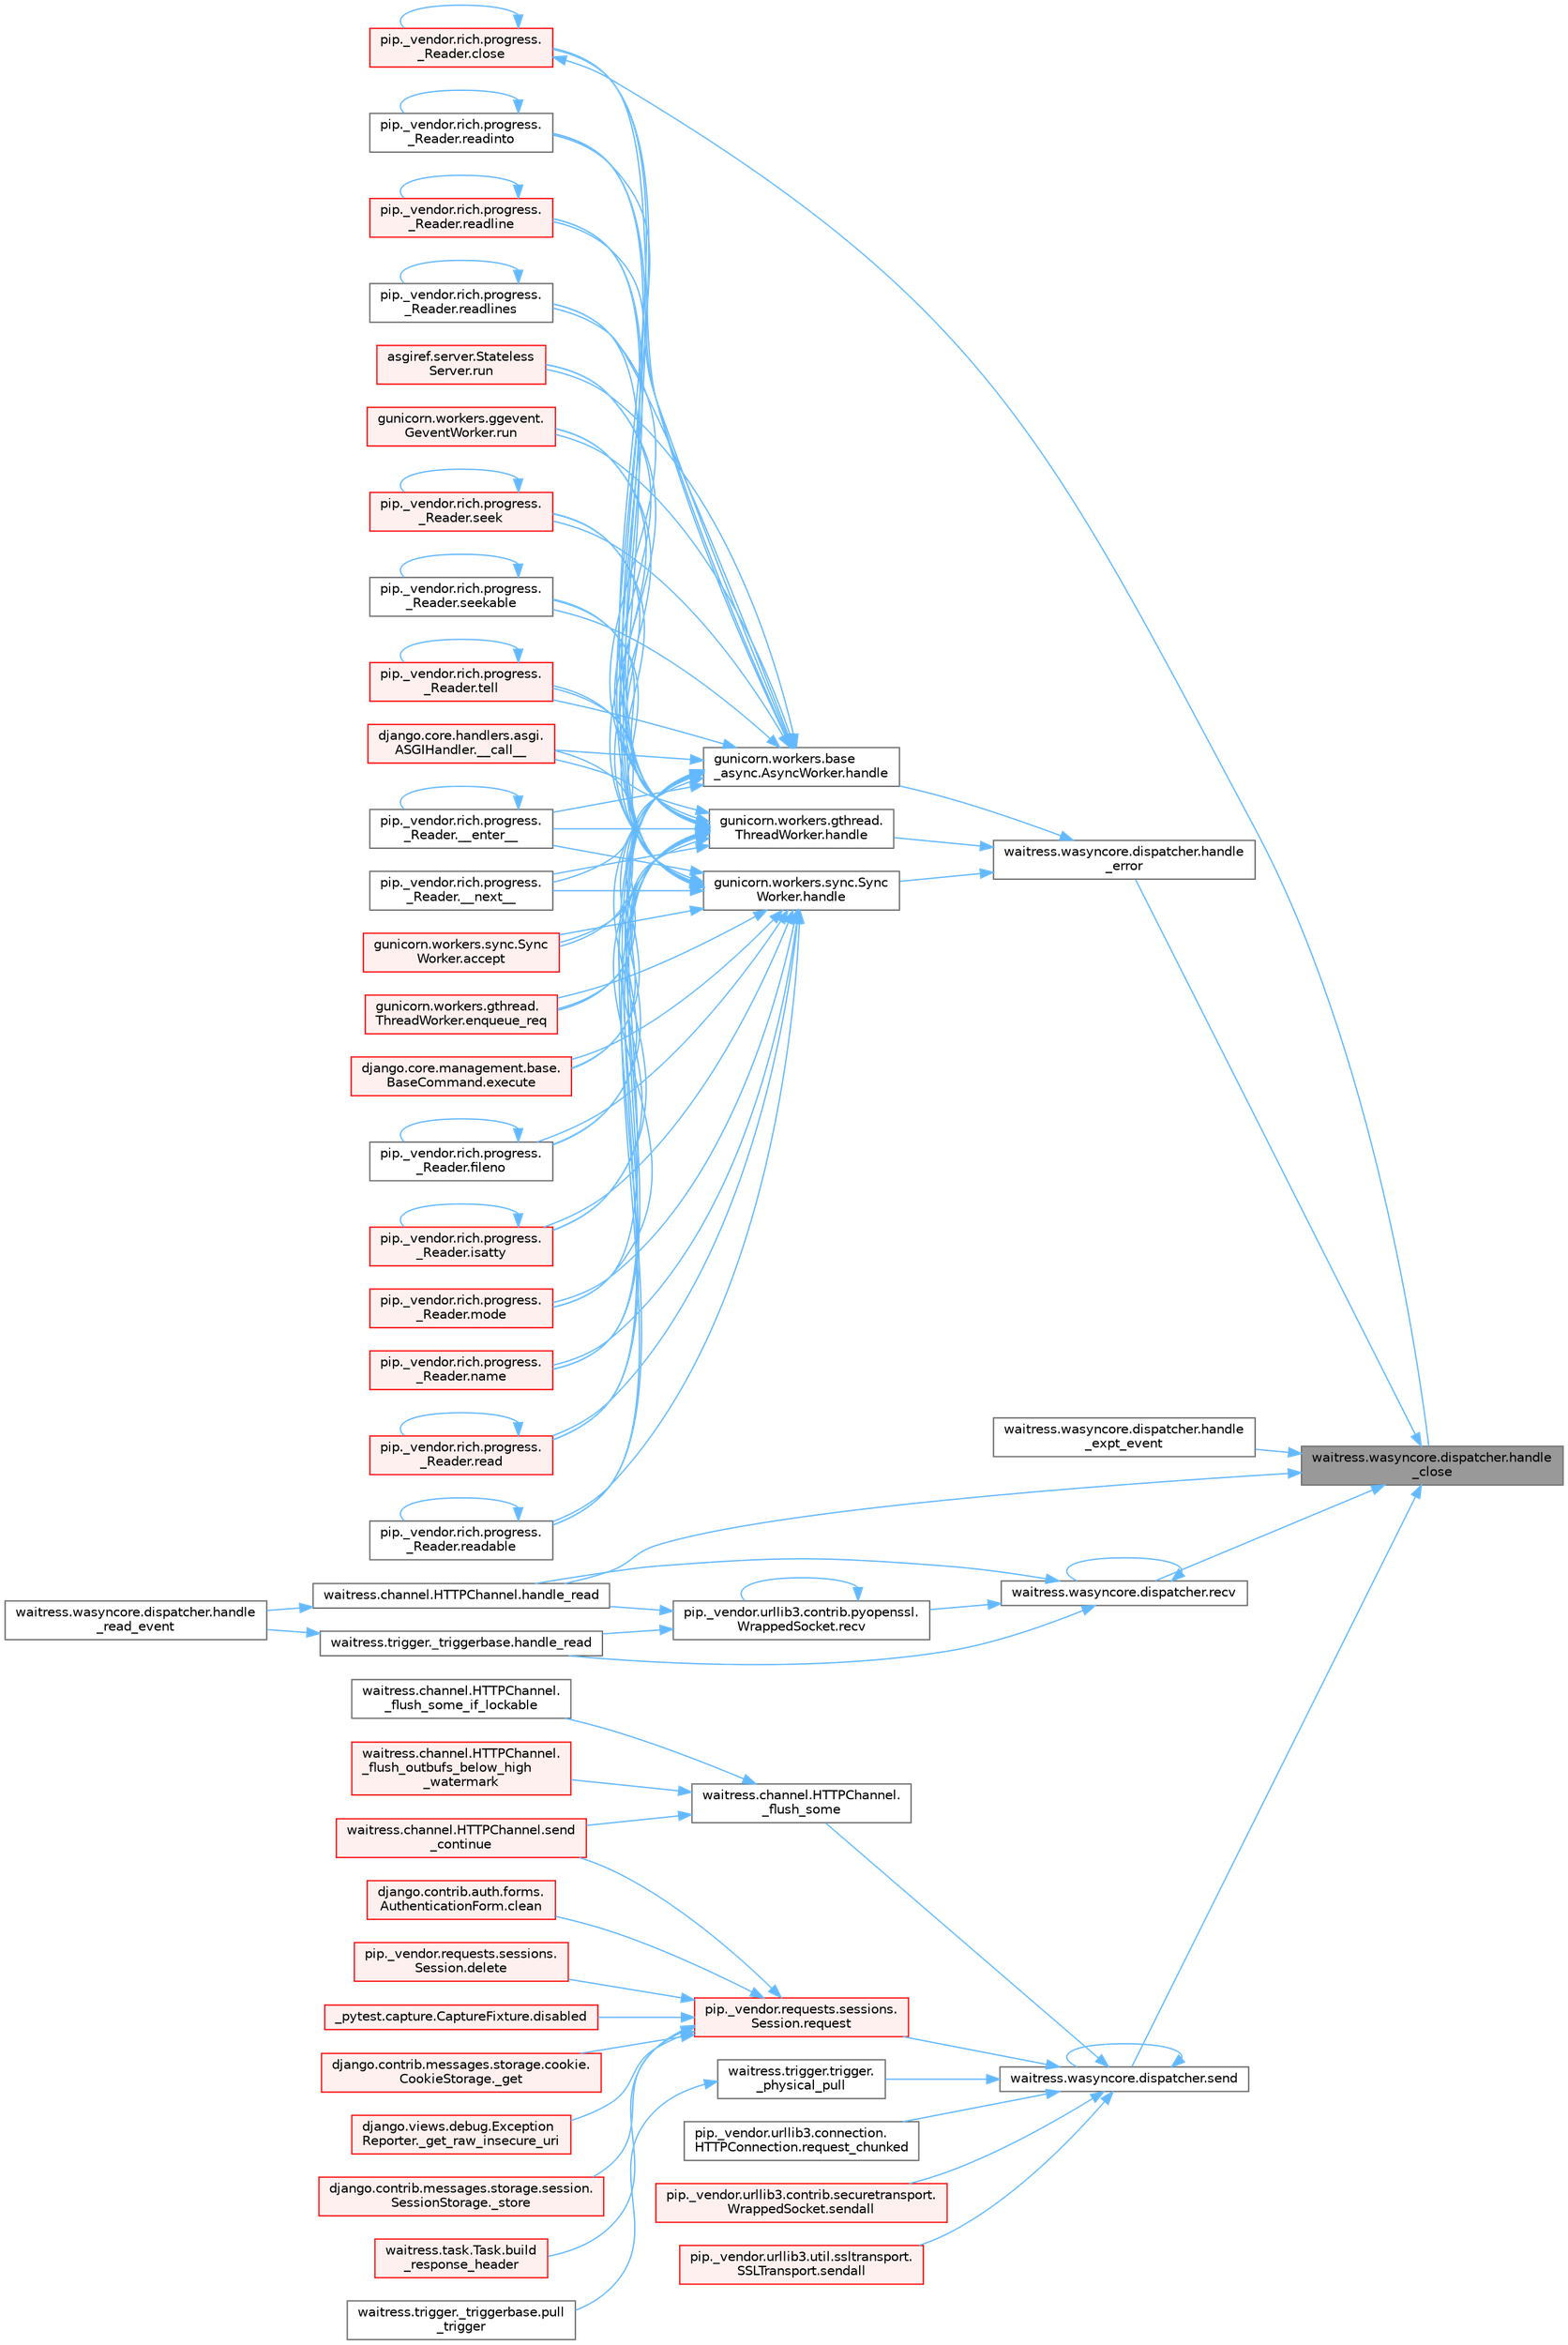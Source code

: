 digraph "waitress.wasyncore.dispatcher.handle_close"
{
 // LATEX_PDF_SIZE
  bgcolor="transparent";
  edge [fontname=Helvetica,fontsize=10,labelfontname=Helvetica,labelfontsize=10];
  node [fontname=Helvetica,fontsize=10,shape=box,height=0.2,width=0.4];
  rankdir="RL";
  Node1 [id="Node000001",label="waitress.wasyncore.dispatcher.handle\l_close",height=0.2,width=0.4,color="gray40", fillcolor="grey60", style="filled", fontcolor="black",tooltip=" "];
  Node1 -> Node2 [id="edge1_Node000001_Node000002",dir="back",color="steelblue1",style="solid",tooltip=" "];
  Node2 [id="Node000002",label="waitress.wasyncore.dispatcher.handle\l_error",height=0.2,width=0.4,color="grey40", fillcolor="white", style="filled",URL="$classwaitress_1_1wasyncore_1_1dispatcher.html#ac450ef71bd43abf1a828bc23569cf0ba",tooltip=" "];
  Node2 -> Node3 [id="edge2_Node000002_Node000003",dir="back",color="steelblue1",style="solid",tooltip=" "];
  Node3 [id="Node000003",label="gunicorn.workers.base\l_async.AsyncWorker.handle",height=0.2,width=0.4,color="grey40", fillcolor="white", style="filled",URL="$classgunicorn_1_1workers_1_1base__async_1_1_async_worker.html#a70fcd33fad885f927f5ecd568c687cda",tooltip=" "];
  Node3 -> Node4 [id="edge3_Node000003_Node000004",dir="back",color="steelblue1",style="solid",tooltip=" "];
  Node4 [id="Node000004",label="django.core.handlers.asgi.\lASGIHandler.__call__",height=0.2,width=0.4,color="red", fillcolor="#FFF0F0", style="filled",URL="$classdjango_1_1core_1_1handlers_1_1asgi_1_1_a_s_g_i_handler.html#a22b4781bb9089ff078a3e64dd2f48dce",tooltip=" "];
  Node3 -> Node7 [id="edge4_Node000003_Node000007",dir="back",color="steelblue1",style="solid",tooltip=" "];
  Node7 [id="Node000007",label="pip._vendor.rich.progress.\l_Reader.__enter__",height=0.2,width=0.4,color="grey40", fillcolor="white", style="filled",URL="$classpip_1_1__vendor_1_1rich_1_1progress_1_1___reader.html#a9c3bb756d7d5d66aa484c6d25fef6d8a",tooltip=" "];
  Node7 -> Node7 [id="edge5_Node000007_Node000007",dir="back",color="steelblue1",style="solid",tooltip=" "];
  Node3 -> Node8 [id="edge6_Node000003_Node000008",dir="back",color="steelblue1",style="solid",tooltip=" "];
  Node8 [id="Node000008",label="pip._vendor.rich.progress.\l_Reader.__next__",height=0.2,width=0.4,color="grey40", fillcolor="white", style="filled",URL="$classpip_1_1__vendor_1_1rich_1_1progress_1_1___reader.html#a9434dfa9ada5623d6fb72996bf354ffe",tooltip=" "];
  Node3 -> Node9 [id="edge7_Node000003_Node000009",dir="back",color="steelblue1",style="solid",tooltip=" "];
  Node9 [id="Node000009",label="gunicorn.workers.sync.Sync\lWorker.accept",height=0.2,width=0.4,color="red", fillcolor="#FFF0F0", style="filled",URL="$classgunicorn_1_1workers_1_1sync_1_1_sync_worker.html#a9b2f1e8d68bbd5233578ace2685952b3",tooltip=" "];
  Node3 -> Node13 [id="edge8_Node000003_Node000013",dir="back",color="steelblue1",style="solid",tooltip=" "];
  Node13 [id="Node000013",label="pip._vendor.rich.progress.\l_Reader.close",height=0.2,width=0.4,color="red", fillcolor="#FFF0F0", style="filled",URL="$classpip_1_1__vendor_1_1rich_1_1progress_1_1___reader.html#a6c0b1964d885972a97a12a9ac01d23e8",tooltip=" "];
  Node13 -> Node13 [id="edge9_Node000013_Node000013",dir="back",color="steelblue1",style="solid",tooltip=" "];
  Node13 -> Node1 [id="edge10_Node000013_Node000001",dir="back",color="steelblue1",style="solid",tooltip=" "];
  Node3 -> Node270 [id="edge11_Node000003_Node000270",dir="back",color="steelblue1",style="solid",tooltip=" "];
  Node270 [id="Node000270",label="gunicorn.workers.gthread.\lThreadWorker.enqueue_req",height=0.2,width=0.4,color="red", fillcolor="#FFF0F0", style="filled",URL="$classgunicorn_1_1workers_1_1gthread_1_1_thread_worker.html#a8d2981740d79747639e152d9e9632964",tooltip=" "];
  Node3 -> Node273 [id="edge12_Node000003_Node000273",dir="back",color="steelblue1",style="solid",tooltip=" "];
  Node273 [id="Node000273",label="django.core.management.base.\lBaseCommand.execute",height=0.2,width=0.4,color="red", fillcolor="#FFF0F0", style="filled",URL="$classdjango_1_1core_1_1management_1_1base_1_1_base_command.html#a5621c1fb51be6a2deff6777d90c25ee0",tooltip=" "];
  Node3 -> Node303 [id="edge13_Node000003_Node000303",dir="back",color="steelblue1",style="solid",tooltip=" "];
  Node303 [id="Node000303",label="pip._vendor.rich.progress.\l_Reader.fileno",height=0.2,width=0.4,color="grey40", fillcolor="white", style="filled",URL="$classpip_1_1__vendor_1_1rich_1_1progress_1_1___reader.html#a5fae85546bcfb15e2144c108bb31b59c",tooltip=" "];
  Node303 -> Node303 [id="edge14_Node000303_Node000303",dir="back",color="steelblue1",style="solid",tooltip=" "];
  Node3 -> Node304 [id="edge15_Node000003_Node000304",dir="back",color="steelblue1",style="solid",tooltip=" "];
  Node304 [id="Node000304",label="pip._vendor.rich.progress.\l_Reader.isatty",height=0.2,width=0.4,color="red", fillcolor="#FFF0F0", style="filled",URL="$classpip_1_1__vendor_1_1rich_1_1progress_1_1___reader.html#a25008b04de43b80685677bd476ebb238",tooltip=" "];
  Node304 -> Node304 [id="edge16_Node000304_Node000304",dir="back",color="steelblue1",style="solid",tooltip=" "];
  Node3 -> Node318 [id="edge17_Node000003_Node000318",dir="back",color="steelblue1",style="solid",tooltip=" "];
  Node318 [id="Node000318",label="pip._vendor.rich.progress.\l_Reader.mode",height=0.2,width=0.4,color="red", fillcolor="#FFF0F0", style="filled",URL="$classpip_1_1__vendor_1_1rich_1_1progress_1_1___reader.html#a744eab5dc9ede10fd26932ecf9ccbddc",tooltip=" "];
  Node3 -> Node325 [id="edge18_Node000003_Node000325",dir="back",color="steelblue1",style="solid",tooltip=" "];
  Node325 [id="Node000325",label="pip._vendor.rich.progress.\l_Reader.name",height=0.2,width=0.4,color="red", fillcolor="#FFF0F0", style="filled",URL="$classpip_1_1__vendor_1_1rich_1_1progress_1_1___reader.html#a545f897ce86cf3e798598cb200357c13",tooltip=" "];
  Node3 -> Node1106 [id="edge19_Node000003_Node001106",dir="back",color="steelblue1",style="solid",tooltip=" "];
  Node1106 [id="Node001106",label="pip._vendor.rich.progress.\l_Reader.read",height=0.2,width=0.4,color="red", fillcolor="#FFF0F0", style="filled",URL="$classpip_1_1__vendor_1_1rich_1_1progress_1_1___reader.html#abc9a19c1ccc4057e665996a500814420",tooltip=" "];
  Node1106 -> Node1106 [id="edge20_Node001106_Node001106",dir="back",color="steelblue1",style="solid",tooltip=" "];
  Node3 -> Node1112 [id="edge21_Node000003_Node001112",dir="back",color="steelblue1",style="solid",tooltip=" "];
  Node1112 [id="Node001112",label="pip._vendor.rich.progress.\l_Reader.readable",height=0.2,width=0.4,color="grey40", fillcolor="white", style="filled",URL="$classpip_1_1__vendor_1_1rich_1_1progress_1_1___reader.html#a597c6d895bd8070977827445f65524ea",tooltip=" "];
  Node1112 -> Node1112 [id="edge22_Node001112_Node001112",dir="back",color="steelblue1",style="solid",tooltip=" "];
  Node3 -> Node1113 [id="edge23_Node000003_Node001113",dir="back",color="steelblue1",style="solid",tooltip=" "];
  Node1113 [id="Node001113",label="pip._vendor.rich.progress.\l_Reader.readinto",height=0.2,width=0.4,color="grey40", fillcolor="white", style="filled",URL="$classpip_1_1__vendor_1_1rich_1_1progress_1_1___reader.html#a10a6b416f687bc74dfd4a16e210733fd",tooltip=" "];
  Node1113 -> Node1113 [id="edge24_Node001113_Node001113",dir="back",color="steelblue1",style="solid",tooltip=" "];
  Node3 -> Node1114 [id="edge25_Node000003_Node001114",dir="back",color="steelblue1",style="solid",tooltip=" "];
  Node1114 [id="Node001114",label="pip._vendor.rich.progress.\l_Reader.readline",height=0.2,width=0.4,color="red", fillcolor="#FFF0F0", style="filled",URL="$classpip_1_1__vendor_1_1rich_1_1progress_1_1___reader.html#ae214b8896d240d33ed0d1e03b8134107",tooltip=" "];
  Node1114 -> Node1114 [id="edge26_Node001114_Node001114",dir="back",color="steelblue1",style="solid",tooltip=" "];
  Node3 -> Node1118 [id="edge27_Node000003_Node001118",dir="back",color="steelblue1",style="solid",tooltip=" "];
  Node1118 [id="Node001118",label="pip._vendor.rich.progress.\l_Reader.readlines",height=0.2,width=0.4,color="grey40", fillcolor="white", style="filled",URL="$classpip_1_1__vendor_1_1rich_1_1progress_1_1___reader.html#a36448a9abb78b99bc05fa66433015f3a",tooltip=" "];
  Node1118 -> Node1118 [id="edge28_Node001118_Node001118",dir="back",color="steelblue1",style="solid",tooltip=" "];
  Node3 -> Node1119 [id="edge29_Node000003_Node001119",dir="back",color="steelblue1",style="solid",tooltip=" "];
  Node1119 [id="Node001119",label="asgiref.server.Stateless\lServer.run",height=0.2,width=0.4,color="red", fillcolor="#FFF0F0", style="filled",URL="$classasgiref_1_1server_1_1_stateless_server.html#a60ad300a082526eea5c1b2df64c4e793",tooltip="Mainloop and handling."];
  Node3 -> Node494 [id="edge30_Node000003_Node000494",dir="back",color="steelblue1",style="solid",tooltip=" "];
  Node494 [id="Node000494",label="gunicorn.workers.ggevent.\lGeventWorker.run",height=0.2,width=0.4,color="red", fillcolor="#FFF0F0", style="filled",URL="$classgunicorn_1_1workers_1_1ggevent_1_1_gevent_worker.html#a0d8ffe6d6db44cfe8310ccf5643506ee",tooltip=" "];
  Node3 -> Node1120 [id="edge31_Node000003_Node001120",dir="back",color="steelblue1",style="solid",tooltip=" "];
  Node1120 [id="Node001120",label="pip._vendor.rich.progress.\l_Reader.seek",height=0.2,width=0.4,color="red", fillcolor="#FFF0F0", style="filled",URL="$classpip_1_1__vendor_1_1rich_1_1progress_1_1___reader.html#a8577bcef22b050ec6d7b7cb2ce1b9053",tooltip=" "];
  Node1120 -> Node1120 [id="edge32_Node001120_Node001120",dir="back",color="steelblue1",style="solid",tooltip=" "];
  Node3 -> Node1155 [id="edge33_Node000003_Node001155",dir="back",color="steelblue1",style="solid",tooltip=" "];
  Node1155 [id="Node001155",label="pip._vendor.rich.progress.\l_Reader.seekable",height=0.2,width=0.4,color="grey40", fillcolor="white", style="filled",URL="$classpip_1_1__vendor_1_1rich_1_1progress_1_1___reader.html#a3de43f328570e813a05b1dcc07813f5b",tooltip=" "];
  Node1155 -> Node1155 [id="edge34_Node001155_Node001155",dir="back",color="steelblue1",style="solid",tooltip=" "];
  Node3 -> Node1156 [id="edge35_Node000003_Node001156",dir="back",color="steelblue1",style="solid",tooltip=" "];
  Node1156 [id="Node001156",label="pip._vendor.rich.progress.\l_Reader.tell",height=0.2,width=0.4,color="red", fillcolor="#FFF0F0", style="filled",URL="$classpip_1_1__vendor_1_1rich_1_1progress_1_1___reader.html#a4ec4039f47700772d40242efb68da47e",tooltip=" "];
  Node1156 -> Node1156 [id="edge36_Node001156_Node001156",dir="back",color="steelblue1",style="solid",tooltip=" "];
  Node2 -> Node2973 [id="edge37_Node000002_Node002973",dir="back",color="steelblue1",style="solid",tooltip=" "];
  Node2973 [id="Node002973",label="gunicorn.workers.gthread.\lThreadWorker.handle",height=0.2,width=0.4,color="grey40", fillcolor="white", style="filled",URL="$classgunicorn_1_1workers_1_1gthread_1_1_thread_worker.html#a4f8aea398a9cc47d2065177bb1b6ccf1",tooltip=" "];
  Node2973 -> Node4 [id="edge38_Node002973_Node000004",dir="back",color="steelblue1",style="solid",tooltip=" "];
  Node2973 -> Node7 [id="edge39_Node002973_Node000007",dir="back",color="steelblue1",style="solid",tooltip=" "];
  Node2973 -> Node8 [id="edge40_Node002973_Node000008",dir="back",color="steelblue1",style="solid",tooltip=" "];
  Node2973 -> Node9 [id="edge41_Node002973_Node000009",dir="back",color="steelblue1",style="solid",tooltip=" "];
  Node2973 -> Node13 [id="edge42_Node002973_Node000013",dir="back",color="steelblue1",style="solid",tooltip=" "];
  Node2973 -> Node270 [id="edge43_Node002973_Node000270",dir="back",color="steelblue1",style="solid",tooltip=" "];
  Node2973 -> Node273 [id="edge44_Node002973_Node000273",dir="back",color="steelblue1",style="solid",tooltip=" "];
  Node2973 -> Node303 [id="edge45_Node002973_Node000303",dir="back",color="steelblue1",style="solid",tooltip=" "];
  Node2973 -> Node304 [id="edge46_Node002973_Node000304",dir="back",color="steelblue1",style="solid",tooltip=" "];
  Node2973 -> Node318 [id="edge47_Node002973_Node000318",dir="back",color="steelblue1",style="solid",tooltip=" "];
  Node2973 -> Node325 [id="edge48_Node002973_Node000325",dir="back",color="steelblue1",style="solid",tooltip=" "];
  Node2973 -> Node1106 [id="edge49_Node002973_Node001106",dir="back",color="steelblue1",style="solid",tooltip=" "];
  Node2973 -> Node1112 [id="edge50_Node002973_Node001112",dir="back",color="steelblue1",style="solid",tooltip=" "];
  Node2973 -> Node1113 [id="edge51_Node002973_Node001113",dir="back",color="steelblue1",style="solid",tooltip=" "];
  Node2973 -> Node1114 [id="edge52_Node002973_Node001114",dir="back",color="steelblue1",style="solid",tooltip=" "];
  Node2973 -> Node1118 [id="edge53_Node002973_Node001118",dir="back",color="steelblue1",style="solid",tooltip=" "];
  Node2973 -> Node1119 [id="edge54_Node002973_Node001119",dir="back",color="steelblue1",style="solid",tooltip=" "];
  Node2973 -> Node494 [id="edge55_Node002973_Node000494",dir="back",color="steelblue1",style="solid",tooltip=" "];
  Node2973 -> Node1120 [id="edge56_Node002973_Node001120",dir="back",color="steelblue1",style="solid",tooltip=" "];
  Node2973 -> Node1155 [id="edge57_Node002973_Node001155",dir="back",color="steelblue1",style="solid",tooltip=" "];
  Node2973 -> Node1156 [id="edge58_Node002973_Node001156",dir="back",color="steelblue1",style="solid",tooltip=" "];
  Node2 -> Node2974 [id="edge59_Node000002_Node002974",dir="back",color="steelblue1",style="solid",tooltip=" "];
  Node2974 [id="Node002974",label="gunicorn.workers.sync.Sync\lWorker.handle",height=0.2,width=0.4,color="grey40", fillcolor="white", style="filled",URL="$classgunicorn_1_1workers_1_1sync_1_1_sync_worker.html#a50db3bfd7d97e0e4cb7e22bd066dd7de",tooltip=" "];
  Node2974 -> Node4 [id="edge60_Node002974_Node000004",dir="back",color="steelblue1",style="solid",tooltip=" "];
  Node2974 -> Node7 [id="edge61_Node002974_Node000007",dir="back",color="steelblue1",style="solid",tooltip=" "];
  Node2974 -> Node8 [id="edge62_Node002974_Node000008",dir="back",color="steelblue1",style="solid",tooltip=" "];
  Node2974 -> Node9 [id="edge63_Node002974_Node000009",dir="back",color="steelblue1",style="solid",tooltip=" "];
  Node2974 -> Node13 [id="edge64_Node002974_Node000013",dir="back",color="steelblue1",style="solid",tooltip=" "];
  Node2974 -> Node270 [id="edge65_Node002974_Node000270",dir="back",color="steelblue1",style="solid",tooltip=" "];
  Node2974 -> Node273 [id="edge66_Node002974_Node000273",dir="back",color="steelblue1",style="solid",tooltip=" "];
  Node2974 -> Node303 [id="edge67_Node002974_Node000303",dir="back",color="steelblue1",style="solid",tooltip=" "];
  Node2974 -> Node304 [id="edge68_Node002974_Node000304",dir="back",color="steelblue1",style="solid",tooltip=" "];
  Node2974 -> Node318 [id="edge69_Node002974_Node000318",dir="back",color="steelblue1",style="solid",tooltip=" "];
  Node2974 -> Node325 [id="edge70_Node002974_Node000325",dir="back",color="steelblue1",style="solid",tooltip=" "];
  Node2974 -> Node1106 [id="edge71_Node002974_Node001106",dir="back",color="steelblue1",style="solid",tooltip=" "];
  Node2974 -> Node1112 [id="edge72_Node002974_Node001112",dir="back",color="steelblue1",style="solid",tooltip=" "];
  Node2974 -> Node1113 [id="edge73_Node002974_Node001113",dir="back",color="steelblue1",style="solid",tooltip=" "];
  Node2974 -> Node1114 [id="edge74_Node002974_Node001114",dir="back",color="steelblue1",style="solid",tooltip=" "];
  Node2974 -> Node1118 [id="edge75_Node002974_Node001118",dir="back",color="steelblue1",style="solid",tooltip=" "];
  Node2974 -> Node1119 [id="edge76_Node002974_Node001119",dir="back",color="steelblue1",style="solid",tooltip=" "];
  Node2974 -> Node494 [id="edge77_Node002974_Node000494",dir="back",color="steelblue1",style="solid",tooltip=" "];
  Node2974 -> Node1120 [id="edge78_Node002974_Node001120",dir="back",color="steelblue1",style="solid",tooltip=" "];
  Node2974 -> Node1155 [id="edge79_Node002974_Node001155",dir="back",color="steelblue1",style="solid",tooltip=" "];
  Node2974 -> Node1156 [id="edge80_Node002974_Node001156",dir="back",color="steelblue1",style="solid",tooltip=" "];
  Node1 -> Node3173 [id="edge81_Node000001_Node003173",dir="back",color="steelblue1",style="solid",tooltip=" "];
  Node3173 [id="Node003173",label="waitress.wasyncore.dispatcher.handle\l_expt_event",height=0.2,width=0.4,color="grey40", fillcolor="white", style="filled",URL="$classwaitress_1_1wasyncore_1_1dispatcher.html#a9f2eabad48e02260cfa085678a918955",tooltip=" "];
  Node1 -> Node36 [id="edge82_Node000001_Node000036",dir="back",color="steelblue1",style="solid",tooltip=" "];
  Node36 [id="Node000036",label="waitress.channel.HTTPChannel.handle_read",height=0.2,width=0.4,color="grey40", fillcolor="white", style="filled",URL="$classwaitress_1_1channel_1_1_h_t_t_p_channel.html#a1d690aa5821ba04f0e06883c7d5791c1",tooltip=" "];
  Node36 -> Node11 [id="edge83_Node000036_Node000011",dir="back",color="steelblue1",style="solid",tooltip=" "];
  Node11 [id="Node000011",label="waitress.wasyncore.dispatcher.handle\l_read_event",height=0.2,width=0.4,color="grey40", fillcolor="white", style="filled",URL="$classwaitress_1_1wasyncore_1_1dispatcher.html#a1b0ff9a1c16ffdbba1a6177204c1050e",tooltip=" "];
  Node1 -> Node3174 [id="edge84_Node000001_Node003174",dir="back",color="steelblue1",style="solid",tooltip=" "];
  Node3174 [id="Node003174",label="waitress.wasyncore.dispatcher.recv",height=0.2,width=0.4,color="grey40", fillcolor="white", style="filled",URL="$classwaitress_1_1wasyncore_1_1dispatcher.html#a2b92c3b16cb7b8d99eecfc9b18fa74f9",tooltip=" "];
  Node3174 -> Node36 [id="edge85_Node003174_Node000036",dir="back",color="steelblue1",style="solid",tooltip=" "];
  Node3174 -> Node37 [id="edge86_Node003174_Node000037",dir="back",color="steelblue1",style="solid",tooltip=" "];
  Node37 [id="Node000037",label="waitress.trigger._triggerbase.handle_read",height=0.2,width=0.4,color="grey40", fillcolor="white", style="filled",URL="$classwaitress_1_1trigger_1_1__triggerbase.html#ae936df124a9b17bdf28417216f1916dc",tooltip=" "];
  Node37 -> Node11 [id="edge87_Node000037_Node000011",dir="back",color="steelblue1",style="solid",tooltip=" "];
  Node3174 -> Node38 [id="edge88_Node003174_Node000038",dir="back",color="steelblue1",style="solid",tooltip=" "];
  Node38 [id="Node000038",label="pip._vendor.urllib3.contrib.pyopenssl.\lWrappedSocket.recv",height=0.2,width=0.4,color="grey40", fillcolor="white", style="filled",URL="$classpip_1_1__vendor_1_1urllib3_1_1contrib_1_1pyopenssl_1_1_wrapped_socket.html#a08819f615d9c5d6e3dc450b0a27a6de2",tooltip=" "];
  Node38 -> Node36 [id="edge89_Node000038_Node000036",dir="back",color="steelblue1",style="solid",tooltip=" "];
  Node38 -> Node37 [id="edge90_Node000038_Node000037",dir="back",color="steelblue1",style="solid",tooltip=" "];
  Node38 -> Node38 [id="edge91_Node000038_Node000038",dir="back",color="steelblue1",style="solid",tooltip=" "];
  Node3174 -> Node3174 [id="edge92_Node003174_Node003174",dir="back",color="steelblue1",style="solid",tooltip=" "];
  Node1 -> Node3175 [id="edge93_Node000001_Node003175",dir="back",color="steelblue1",style="solid",tooltip=" "];
  Node3175 [id="Node003175",label="waitress.wasyncore.dispatcher.send",height=0.2,width=0.4,color="grey40", fillcolor="white", style="filled",URL="$classwaitress_1_1wasyncore_1_1dispatcher.html#aa36a1d97600508f07138eab0658775c9",tooltip=" "];
  Node3175 -> Node41 [id="edge94_Node003175_Node000041",dir="back",color="steelblue1",style="solid",tooltip=" "];
  Node41 [id="Node000041",label="waitress.channel.HTTPChannel.\l_flush_some",height=0.2,width=0.4,color="grey40", fillcolor="white", style="filled",URL="$classwaitress_1_1channel_1_1_h_t_t_p_channel.html#af4abc69cb0ebdecacfe3e79bda37a43f",tooltip=" "];
  Node41 -> Node42 [id="edge95_Node000041_Node000042",dir="back",color="steelblue1",style="solid",tooltip=" "];
  Node42 [id="Node000042",label="waitress.channel.HTTPChannel.\l_flush_outbufs_below_high\l_watermark",height=0.2,width=0.4,color="red", fillcolor="#FFF0F0", style="filled",URL="$classwaitress_1_1channel_1_1_h_t_t_p_channel.html#a08c6e441a5c3f81ea09b64cb6ae49361",tooltip=" "];
  Node41 -> Node45 [id="edge96_Node000041_Node000045",dir="back",color="steelblue1",style="solid",tooltip=" "];
  Node45 [id="Node000045",label="waitress.channel.HTTPChannel.\l_flush_some_if_lockable",height=0.2,width=0.4,color="grey40", fillcolor="white", style="filled",URL="$classwaitress_1_1channel_1_1_h_t_t_p_channel.html#a187eba2d736d51b0d2fd6a170965dedb",tooltip=" "];
  Node41 -> Node46 [id="edge97_Node000041_Node000046",dir="back",color="steelblue1",style="solid",tooltip=" "];
  Node46 [id="Node000046",label="waitress.channel.HTTPChannel.send\l_continue",height=0.2,width=0.4,color="red", fillcolor="#FFF0F0", style="filled",URL="$classwaitress_1_1channel_1_1_h_t_t_p_channel.html#aaa901d6ee7325ec9a983e00b67e4959f",tooltip=" "];
  Node3175 -> Node3176 [id="edge98_Node003175_Node003176",dir="back",color="steelblue1",style="solid",tooltip=" "];
  Node3176 [id="Node003176",label="waitress.trigger.trigger.\l_physical_pull",height=0.2,width=0.4,color="grey40", fillcolor="white", style="filled",URL="$classwaitress_1_1trigger_1_1trigger.html#ab77e0ef2b469020058b28ab7c18b21aa",tooltip=" "];
  Node3176 -> Node3177 [id="edge99_Node003176_Node003177",dir="back",color="steelblue1",style="solid",tooltip=" "];
  Node3177 [id="Node003177",label="waitress.trigger._triggerbase.pull\l_trigger",height=0.2,width=0.4,color="grey40", fillcolor="white", style="filled",URL="$classwaitress_1_1trigger_1_1__triggerbase.html#a48cc818d8ff35f16935a54297fc59153",tooltip=" "];
  Node3175 -> Node48 [id="edge100_Node003175_Node000048",dir="back",color="steelblue1",style="solid",tooltip=" "];
  Node48 [id="Node000048",label="pip._vendor.requests.sessions.\lSession.request",height=0.2,width=0.4,color="red", fillcolor="#FFF0F0", style="filled",URL="$classpip_1_1__vendor_1_1requests_1_1sessions_1_1_session.html#a3dddfa16e93faa1a1a553936d913482b",tooltip=" "];
  Node48 -> Node49 [id="edge101_Node000048_Node000049",dir="back",color="steelblue1",style="solid",tooltip=" "];
  Node49 [id="Node000049",label="django.contrib.messages.storage.cookie.\lCookieStorage._get",height=0.2,width=0.4,color="red", fillcolor="#FFF0F0", style="filled",URL="$classdjango_1_1contrib_1_1messages_1_1storage_1_1cookie_1_1_cookie_storage.html#a39d084f6072109675c9ef06c047174e8",tooltip=" "];
  Node48 -> Node757 [id="edge102_Node000048_Node000757",dir="back",color="steelblue1",style="solid",tooltip=" "];
  Node757 [id="Node000757",label="django.views.debug.Exception\lReporter._get_raw_insecure_uri",height=0.2,width=0.4,color="red", fillcolor="#FFF0F0", style="filled",URL="$classdjango_1_1views_1_1debug_1_1_exception_reporter.html#a7a7120cc6b92c3e1a0b855e351c30f42",tooltip=" "];
  Node48 -> Node761 [id="edge103_Node000048_Node000761",dir="back",color="steelblue1",style="solid",tooltip=" "];
  Node761 [id="Node000761",label="django.contrib.messages.storage.session.\lSessionStorage._store",height=0.2,width=0.4,color="red", fillcolor="#FFF0F0", style="filled",URL="$classdjango_1_1contrib_1_1messages_1_1storage_1_1session_1_1_session_storage.html#a371ed03facbc7ae28602ede4c99950d0",tooltip=" "];
  Node48 -> Node778 [id="edge104_Node000048_Node000778",dir="back",color="steelblue1",style="solid",tooltip=" "];
  Node778 [id="Node000778",label="waitress.task.Task.build\l_response_header",height=0.2,width=0.4,color="red", fillcolor="#FFF0F0", style="filled",URL="$classwaitress_1_1task_1_1_task.html#a4f20433be6bea4c797bfeb62408b997e",tooltip=" "];
  Node48 -> Node780 [id="edge105_Node000048_Node000780",dir="back",color="steelblue1",style="solid",tooltip=" "];
  Node780 [id="Node000780",label="django.contrib.auth.forms.\lAuthenticationForm.clean",height=0.2,width=0.4,color="red", fillcolor="#FFF0F0", style="filled",URL="$classdjango_1_1contrib_1_1auth_1_1forms_1_1_authentication_form.html#a92d28be6696caa8d1b7068eefe81793a",tooltip=" "];
  Node48 -> Node2875 [id="edge106_Node000048_Node002875",dir="back",color="steelblue1",style="solid",tooltip=" "];
  Node2875 [id="Node002875",label="pip._vendor.requests.sessions.\lSession.delete",height=0.2,width=0.4,color="red", fillcolor="#FFF0F0", style="filled",URL="$classpip_1_1__vendor_1_1requests_1_1sessions_1_1_session.html#abb6cd6b39dde48648dc875227e2e258e",tooltip=" "];
  Node48 -> Node2876 [id="edge107_Node000048_Node002876",dir="back",color="steelblue1",style="solid",tooltip=" "];
  Node2876 [id="Node002876",label="_pytest.capture.CaptureFixture.disabled",height=0.2,width=0.4,color="red", fillcolor="#FFF0F0", style="filled",URL="$class__pytest_1_1capture_1_1_capture_fixture.html#a3dda4f7495bd8fb93f4bd7dad2855d7f",tooltip=" "];
  Node48 -> Node46 [id="edge108_Node000048_Node000046",dir="back",color="steelblue1",style="solid",tooltip=" "];
  Node3175 -> Node1798 [id="edge109_Node003175_Node001798",dir="back",color="steelblue1",style="solid",tooltip=" "];
  Node1798 [id="Node001798",label="pip._vendor.urllib3.connection.\lHTTPConnection.request_chunked",height=0.2,width=0.4,color="grey40", fillcolor="white", style="filled",URL="$classpip_1_1__vendor_1_1urllib3_1_1connection_1_1_h_t_t_p_connection.html#a9af6f422554c315fcde06d65e97becfc",tooltip=" "];
  Node3175 -> Node3175 [id="edge110_Node003175_Node003175",dir="back",color="steelblue1",style="solid",tooltip=" "];
  Node3175 -> Node1799 [id="edge111_Node003175_Node001799",dir="back",color="steelblue1",style="solid",tooltip=" "];
  Node1799 [id="Node001799",label="pip._vendor.urllib3.contrib.securetransport.\lWrappedSocket.sendall",height=0.2,width=0.4,color="red", fillcolor="#FFF0F0", style="filled",URL="$classpip_1_1__vendor_1_1urllib3_1_1contrib_1_1securetransport_1_1_wrapped_socket.html#a67b9b212d8bdb9f37e14c33d3c28ce8e",tooltip=" "];
  Node3175 -> Node1800 [id="edge112_Node003175_Node001800",dir="back",color="steelblue1",style="solid",tooltip=" "];
  Node1800 [id="Node001800",label="pip._vendor.urllib3.util.ssltransport.\lSSLTransport.sendall",height=0.2,width=0.4,color="red", fillcolor="#FFF0F0", style="filled",URL="$classpip_1_1__vendor_1_1urllib3_1_1util_1_1ssltransport_1_1_s_s_l_transport.html#a6127132ecea729b7d77e99c6c6eac732",tooltip=" "];
}
